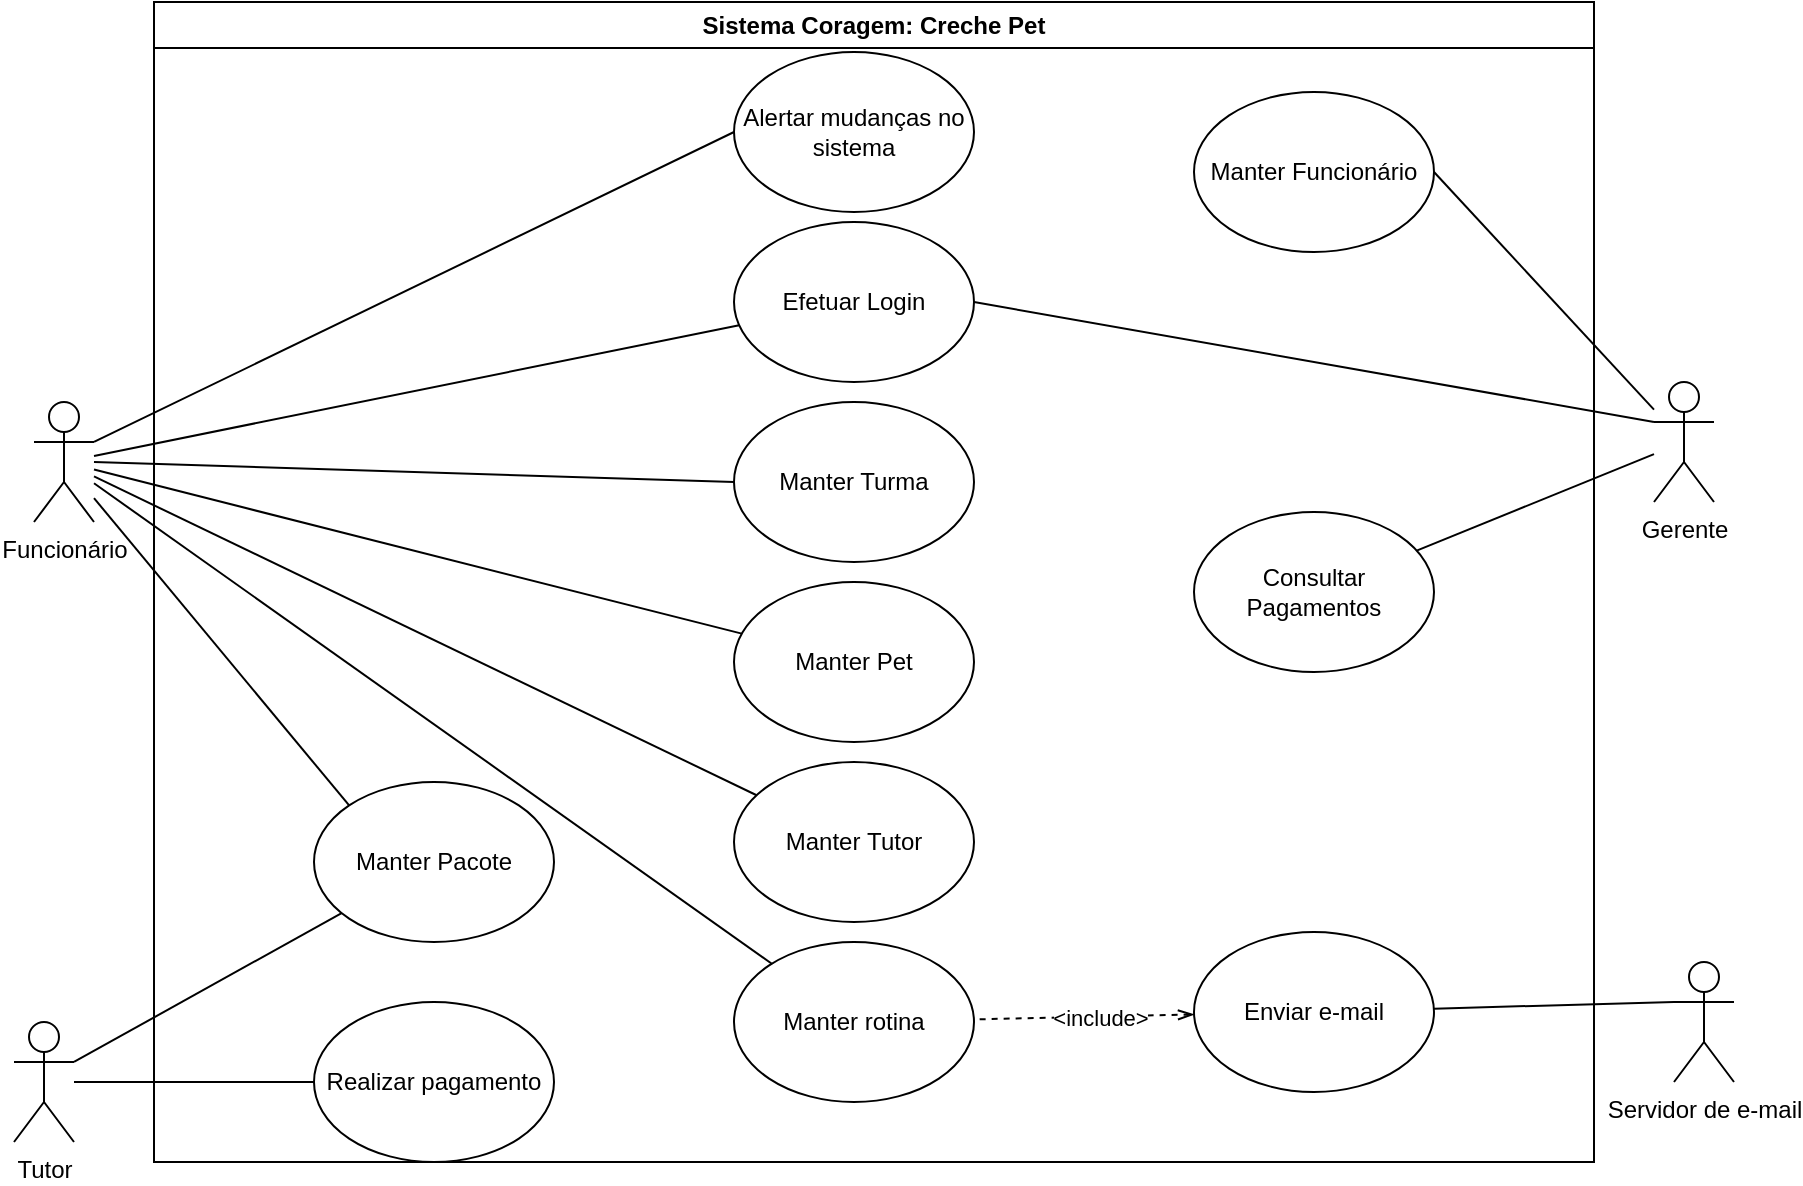 <mxfile version="22.1.5" type="device">
  <diagram name="Página-1" id="CnJJ7lMdJGTWAJ20lGep">
    <mxGraphModel dx="1963" dy="511" grid="1" gridSize="10" guides="1" tooltips="1" connect="1" arrows="1" fold="1" page="1" pageScale="1" pageWidth="827" pageHeight="1169" math="0" shadow="0">
      <root>
        <mxCell id="0" />
        <mxCell id="1" parent="0" />
        <mxCell id="y7sBGJaG8AaJ_F40NmPl-2" value="Sistema Coragem: Creche Pet" style="swimlane;whiteSpace=wrap;html=1;" parent="1" vertex="1">
          <mxGeometry x="-10" y="40" width="720" height="580" as="geometry">
            <mxRectangle x="-50" y="50" width="150" height="30" as="alternateBounds" />
          </mxGeometry>
        </mxCell>
        <mxCell id="y7sBGJaG8AaJ_F40NmPl-9" value="Efetuar Login" style="ellipse;whiteSpace=wrap;html=1;" parent="y7sBGJaG8AaJ_F40NmPl-2" vertex="1">
          <mxGeometry x="290" y="110" width="120" height="80" as="geometry" />
        </mxCell>
        <mxCell id="y7sBGJaG8AaJ_F40NmPl-91" value="Alertar mudanças no sistema" style="ellipse;whiteSpace=wrap;html=1;" parent="y7sBGJaG8AaJ_F40NmPl-2" vertex="1">
          <mxGeometry x="290" y="25" width="120" height="80" as="geometry" />
        </mxCell>
        <mxCell id="y7sBGJaG8AaJ_F40NmPl-126" value="Manter Funcionário" style="ellipse;whiteSpace=wrap;html=1;" parent="y7sBGJaG8AaJ_F40NmPl-2" vertex="1">
          <mxGeometry x="520" y="45" width="120" height="80" as="geometry" />
        </mxCell>
        <mxCell id="g9LgH4djZ8x9eBkvwXn1-3" value="Manter&amp;nbsp;Tutor" style="ellipse;whiteSpace=wrap;html=1;" parent="y7sBGJaG8AaJ_F40NmPl-2" vertex="1">
          <mxGeometry x="290" y="380" width="120" height="80" as="geometry" />
        </mxCell>
        <mxCell id="g9LgH4djZ8x9eBkvwXn1-8" value="Realizar pagamento" style="ellipse;whiteSpace=wrap;html=1;" parent="y7sBGJaG8AaJ_F40NmPl-2" vertex="1">
          <mxGeometry x="80" y="500" width="120" height="80" as="geometry" />
        </mxCell>
        <mxCell id="g9LgH4djZ8x9eBkvwXn1-14" value="Consultar Pagamentos" style="ellipse;whiteSpace=wrap;html=1;" parent="y7sBGJaG8AaJ_F40NmPl-2" vertex="1">
          <mxGeometry x="520" y="255" width="120" height="80" as="geometry" />
        </mxCell>
        <mxCell id="g9LgH4djZ8x9eBkvwXn1-19" value="Manter rotina" style="ellipse;whiteSpace=wrap;html=1;" parent="y7sBGJaG8AaJ_F40NmPl-2" vertex="1">
          <mxGeometry x="290" y="470" width="120" height="80" as="geometry" />
        </mxCell>
        <mxCell id="g9LgH4djZ8x9eBkvwXn1-25" value="Enviar e-mail" style="ellipse;whiteSpace=wrap;html=1;" parent="y7sBGJaG8AaJ_F40NmPl-2" vertex="1">
          <mxGeometry x="520" y="465" width="120" height="80" as="geometry" />
        </mxCell>
        <mxCell id="g9LgH4djZ8x9eBkvwXn1-30" value="" style="endArrow=none;dashed=1;html=1;rounded=0;startArrow=openThin;startFill=0;endFill=0;" parent="y7sBGJaG8AaJ_F40NmPl-2" source="g9LgH4djZ8x9eBkvwXn1-25" target="g9LgH4djZ8x9eBkvwXn1-19" edge="1">
          <mxGeometry width="50" height="50" relative="1" as="geometry">
            <mxPoint x="550" y="680" as="sourcePoint" />
            <mxPoint x="70" y="600" as="targetPoint" />
          </mxGeometry>
        </mxCell>
        <mxCell id="g9LgH4djZ8x9eBkvwXn1-31" value="&amp;lt;include&amp;gt;" style="edgeLabel;html=1;align=center;verticalAlign=middle;resizable=0;points=[];" parent="g9LgH4djZ8x9eBkvwXn1-30" vertex="1" connectable="0">
          <mxGeometry x="0.079" y="1" relative="1" as="geometry">
            <mxPoint x="12" y="-1" as="offset" />
          </mxGeometry>
        </mxCell>
        <mxCell id="IE7wu2hAfQOJIFEZBYg1-11" value="Manter&amp;nbsp;Pet" style="ellipse;whiteSpace=wrap;html=1;" parent="y7sBGJaG8AaJ_F40NmPl-2" vertex="1">
          <mxGeometry x="290" y="290" width="120" height="80" as="geometry" />
        </mxCell>
        <mxCell id="IE7wu2hAfQOJIFEZBYg1-19" value="Manter Pacote" style="ellipse;whiteSpace=wrap;html=1;" parent="y7sBGJaG8AaJ_F40NmPl-2" vertex="1">
          <mxGeometry x="80" y="390" width="120" height="80" as="geometry" />
        </mxCell>
        <mxCell id="DuIDEdiXcL5FYPs51nUv-1" value="Manter Turma" style="ellipse;whiteSpace=wrap;html=1;" vertex="1" parent="y7sBGJaG8AaJ_F40NmPl-2">
          <mxGeometry x="290" y="200" width="120" height="80" as="geometry" />
        </mxCell>
        <mxCell id="DuIDEdiXcL5FYPs51nUv-4" value="" style="endArrow=none;html=1;rounded=0;entryX=0;entryY=0.5;entryDx=0;entryDy=0;" edge="1" parent="y7sBGJaG8AaJ_F40NmPl-2" target="DuIDEdiXcL5FYPs51nUv-1">
          <mxGeometry width="50" height="50" relative="1" as="geometry">
            <mxPoint x="-30" y="230" as="sourcePoint" />
            <mxPoint x="110" y="205" as="targetPoint" />
          </mxGeometry>
        </mxCell>
        <mxCell id="y7sBGJaG8AaJ_F40NmPl-100" value="Servidor de e-mail" style="shape=umlActor;verticalLabelPosition=bottom;verticalAlign=top;html=1;outlineConnect=0;" parent="1" vertex="1">
          <mxGeometry x="750" y="520" width="30" height="60" as="geometry" />
        </mxCell>
        <mxCell id="y7sBGJaG8AaJ_F40NmPl-4" value="&lt;div&gt;Funcionário&lt;/div&gt;&lt;div&gt;&lt;br&gt;&lt;/div&gt;" style="shape=umlActor;verticalLabelPosition=bottom;verticalAlign=top;html=1;outlineConnect=0;" parent="1" vertex="1">
          <mxGeometry x="-70" y="240" width="30" height="60" as="geometry" />
        </mxCell>
        <mxCell id="y7sBGJaG8AaJ_F40NmPl-93" value="" style="endArrow=none;html=1;rounded=0;entryX=0;entryY=0.5;entryDx=0;entryDy=0;startArrow=none;startFill=0;exitX=1;exitY=0.333;exitDx=0;exitDy=0;exitPerimeter=0;" parent="1" source="y7sBGJaG8AaJ_F40NmPl-4" target="y7sBGJaG8AaJ_F40NmPl-91" edge="1">
          <mxGeometry width="50" height="50" relative="1" as="geometry">
            <mxPoint x="-100" y="270" as="sourcePoint" />
            <mxPoint x="315.0" y="180" as="targetPoint" />
          </mxGeometry>
        </mxCell>
        <mxCell id="y7sBGJaG8AaJ_F40NmPl-117" value="" style="endArrow=none;html=1;rounded=0;startArrow=none;startFill=0;endFill=0;" parent="1" source="y7sBGJaG8AaJ_F40NmPl-4" target="y7sBGJaG8AaJ_F40NmPl-9" edge="1">
          <mxGeometry width="50" height="50" relative="1" as="geometry">
            <mxPoint x="-100" y="270" as="sourcePoint" />
            <mxPoint x="400" y="380" as="targetPoint" />
          </mxGeometry>
        </mxCell>
        <mxCell id="g9LgH4djZ8x9eBkvwXn1-29" value="" style="endArrow=none;html=1;rounded=0;startArrow=none;startFill=0;exitX=0;exitY=0.333;exitDx=0;exitDy=0;exitPerimeter=0;" parent="1" source="y7sBGJaG8AaJ_F40NmPl-100" target="g9LgH4djZ8x9eBkvwXn1-25" edge="1">
          <mxGeometry width="50" height="50" relative="1" as="geometry">
            <mxPoint x="280" y="620" as="sourcePoint" />
            <mxPoint x="330" y="570" as="targetPoint" />
          </mxGeometry>
        </mxCell>
        <mxCell id="IE7wu2hAfQOJIFEZBYg1-2" value="Gerente" style="shape=umlActor;verticalLabelPosition=bottom;verticalAlign=top;html=1;outlineConnect=0;" parent="1" vertex="1">
          <mxGeometry x="740" y="230" width="30" height="60" as="geometry" />
        </mxCell>
        <mxCell id="IE7wu2hAfQOJIFEZBYg1-3" value="" style="endArrow=none;html=1;rounded=0;exitX=1;exitY=0.5;exitDx=0;exitDy=0;" parent="1" source="y7sBGJaG8AaJ_F40NmPl-126" target="IE7wu2hAfQOJIFEZBYg1-2" edge="1">
          <mxGeometry width="50" height="50" relative="1" as="geometry">
            <mxPoint x="620" y="200" as="sourcePoint" />
            <mxPoint x="670" y="150" as="targetPoint" />
          </mxGeometry>
        </mxCell>
        <mxCell id="IE7wu2hAfQOJIFEZBYg1-5" value="" style="endArrow=none;html=1;rounded=0;" parent="1" source="g9LgH4djZ8x9eBkvwXn1-14" target="IE7wu2hAfQOJIFEZBYg1-2" edge="1">
          <mxGeometry width="50" height="50" relative="1" as="geometry">
            <mxPoint x="550" y="370" as="sourcePoint" />
            <mxPoint x="600" y="320" as="targetPoint" />
          </mxGeometry>
        </mxCell>
        <mxCell id="IE7wu2hAfQOJIFEZBYg1-6" value="" style="endArrow=none;html=1;rounded=0;exitX=1;exitY=0.5;exitDx=0;exitDy=0;entryX=0;entryY=0.333;entryDx=0;entryDy=0;entryPerimeter=0;" parent="1" source="y7sBGJaG8AaJ_F40NmPl-9" target="IE7wu2hAfQOJIFEZBYg1-2" edge="1">
          <mxGeometry width="50" height="50" relative="1" as="geometry">
            <mxPoint x="500" y="260" as="sourcePoint" />
            <mxPoint x="550" y="210" as="targetPoint" />
          </mxGeometry>
        </mxCell>
        <mxCell id="IE7wu2hAfQOJIFEZBYg1-7" value="&lt;div&gt;Tutor&lt;/div&gt;" style="shape=umlActor;verticalLabelPosition=bottom;verticalAlign=top;html=1;outlineConnect=0;" parent="1" vertex="1">
          <mxGeometry x="-80" y="550" width="30" height="60" as="geometry" />
        </mxCell>
        <mxCell id="IE7wu2hAfQOJIFEZBYg1-10" value="" style="endArrow=none;html=1;rounded=0;entryX=0;entryY=0.5;entryDx=0;entryDy=0;" parent="1" source="IE7wu2hAfQOJIFEZBYg1-7" target="g9LgH4djZ8x9eBkvwXn1-8" edge="1">
          <mxGeometry width="50" height="50" relative="1" as="geometry">
            <mxPoint x="10" y="585" as="sourcePoint" />
            <mxPoint x="40" y="555" as="targetPoint" />
          </mxGeometry>
        </mxCell>
        <mxCell id="IE7wu2hAfQOJIFEZBYg1-12" value="" style="endArrow=none;html=1;rounded=0;" parent="1" source="IE7wu2hAfQOJIFEZBYg1-11" target="y7sBGJaG8AaJ_F40NmPl-4" edge="1">
          <mxGeometry width="50" height="50" relative="1" as="geometry">
            <mxPoint x="350" y="450" as="sourcePoint" />
            <mxPoint x="-100" y="280" as="targetPoint" />
          </mxGeometry>
        </mxCell>
        <mxCell id="IE7wu2hAfQOJIFEZBYg1-13" value="" style="endArrow=none;html=1;rounded=0;" parent="1" source="g9LgH4djZ8x9eBkvwXn1-3" target="y7sBGJaG8AaJ_F40NmPl-4" edge="1">
          <mxGeometry width="50" height="50" relative="1" as="geometry">
            <mxPoint x="350" y="450" as="sourcePoint" />
            <mxPoint x="-100" y="300" as="targetPoint" />
          </mxGeometry>
        </mxCell>
        <mxCell id="IE7wu2hAfQOJIFEZBYg1-14" value="" style="endArrow=none;html=1;rounded=0;" parent="1" source="y7sBGJaG8AaJ_F40NmPl-4" target="g9LgH4djZ8x9eBkvwXn1-19" edge="1">
          <mxGeometry width="50" height="50" relative="1" as="geometry">
            <mxPoint x="-115" y="300" as="sourcePoint" />
            <mxPoint x="542.35" y="590" as="targetPoint" />
          </mxGeometry>
        </mxCell>
        <mxCell id="IE7wu2hAfQOJIFEZBYg1-21" value="" style="endArrow=none;html=1;rounded=0;exitX=1;exitY=0.333;exitDx=0;exitDy=0;exitPerimeter=0;" parent="1" source="IE7wu2hAfQOJIFEZBYg1-7" target="IE7wu2hAfQOJIFEZBYg1-19" edge="1">
          <mxGeometry width="50" height="50" relative="1" as="geometry">
            <mxPoint x="-40" y="570" as="sourcePoint" />
            <mxPoint x="430" y="400" as="targetPoint" />
          </mxGeometry>
        </mxCell>
        <mxCell id="IE7wu2hAfQOJIFEZBYg1-22" value="" style="endArrow=none;html=1;rounded=0;exitX=0;exitY=0;exitDx=0;exitDy=0;" parent="1" source="IE7wu2hAfQOJIFEZBYg1-19" target="y7sBGJaG8AaJ_F40NmPl-4" edge="1">
          <mxGeometry width="50" height="50" relative="1" as="geometry">
            <mxPoint x="380" y="450" as="sourcePoint" />
            <mxPoint x="430" y="400" as="targetPoint" />
          </mxGeometry>
        </mxCell>
      </root>
    </mxGraphModel>
  </diagram>
</mxfile>
